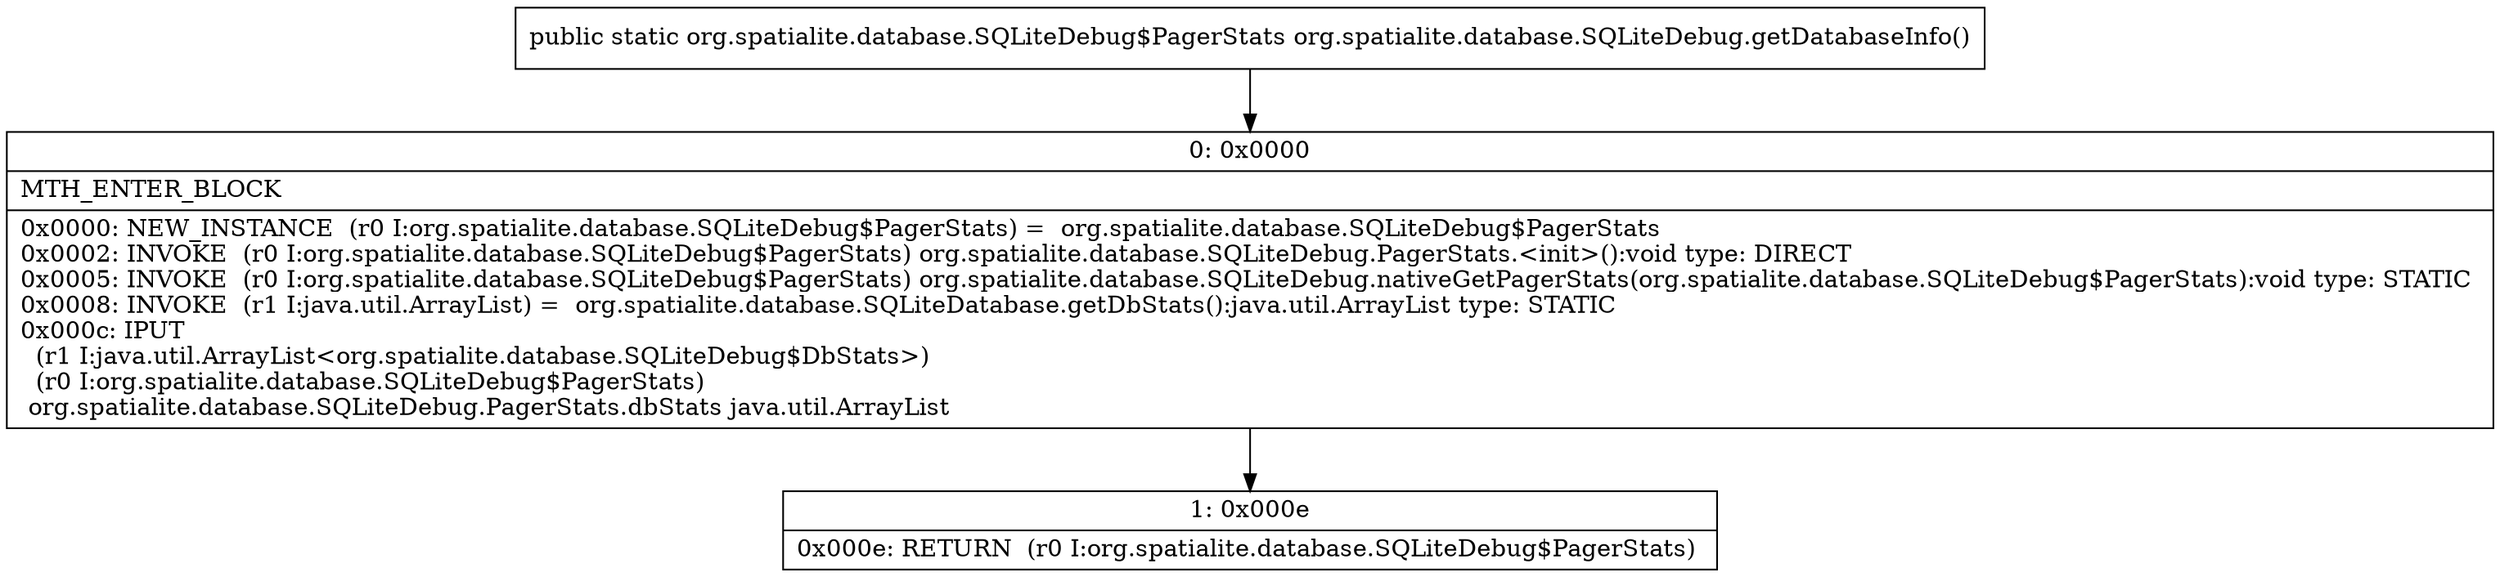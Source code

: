 digraph "CFG fororg.spatialite.database.SQLiteDebug.getDatabaseInfo()Lorg\/spatialite\/database\/SQLiteDebug$PagerStats;" {
Node_0 [shape=record,label="{0\:\ 0x0000|MTH_ENTER_BLOCK\l|0x0000: NEW_INSTANCE  (r0 I:org.spatialite.database.SQLiteDebug$PagerStats) =  org.spatialite.database.SQLiteDebug$PagerStats \l0x0002: INVOKE  (r0 I:org.spatialite.database.SQLiteDebug$PagerStats) org.spatialite.database.SQLiteDebug.PagerStats.\<init\>():void type: DIRECT \l0x0005: INVOKE  (r0 I:org.spatialite.database.SQLiteDebug$PagerStats) org.spatialite.database.SQLiteDebug.nativeGetPagerStats(org.spatialite.database.SQLiteDebug$PagerStats):void type: STATIC \l0x0008: INVOKE  (r1 I:java.util.ArrayList) =  org.spatialite.database.SQLiteDatabase.getDbStats():java.util.ArrayList type: STATIC \l0x000c: IPUT  \l  (r1 I:java.util.ArrayList\<org.spatialite.database.SQLiteDebug$DbStats\>)\l  (r0 I:org.spatialite.database.SQLiteDebug$PagerStats)\l org.spatialite.database.SQLiteDebug.PagerStats.dbStats java.util.ArrayList \l}"];
Node_1 [shape=record,label="{1\:\ 0x000e|0x000e: RETURN  (r0 I:org.spatialite.database.SQLiteDebug$PagerStats) \l}"];
MethodNode[shape=record,label="{public static org.spatialite.database.SQLiteDebug$PagerStats org.spatialite.database.SQLiteDebug.getDatabaseInfo() }"];
MethodNode -> Node_0;
Node_0 -> Node_1;
}

